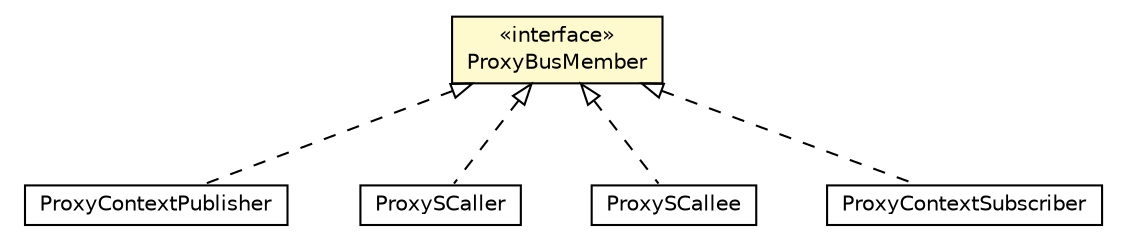 #!/usr/local/bin/dot
#
# Class diagram 
# Generated by UMLGraph version R5_6-24-gf6e263 (http://www.umlgraph.org/)
#

digraph G {
	edge [fontname="Helvetica",fontsize=10,labelfontname="Helvetica",labelfontsize=10];
	node [fontname="Helvetica",fontsize=10,shape=plaintext];
	nodesep=0.25;
	ranksep=0.5;
	// org.universAAL.ri.gateway.proxies.ProxyBusMember
	c22216 [label=<<table title="org.universAAL.ri.gateway.proxies.ProxyBusMember" border="0" cellborder="1" cellspacing="0" cellpadding="2" port="p" bgcolor="lemonChiffon" href="./ProxyBusMember.html">
		<tr><td><table border="0" cellspacing="0" cellpadding="1">
<tr><td align="center" balign="center"> &#171;interface&#187; </td></tr>
<tr><td align="center" balign="center"> ProxyBusMember </td></tr>
		</table></td></tr>
		</table>>, URL="./ProxyBusMember.html", fontname="Helvetica", fontcolor="black", fontsize=10.0];
	// org.universAAL.ri.gateway.proxies.exporting.ProxyContextPublisher
	c22217 [label=<<table title="org.universAAL.ri.gateway.proxies.exporting.ProxyContextPublisher" border="0" cellborder="1" cellspacing="0" cellpadding="2" port="p" href="./exporting/ProxyContextPublisher.html">
		<tr><td><table border="0" cellspacing="0" cellpadding="1">
<tr><td align="center" balign="center"> ProxyContextPublisher </td></tr>
		</table></td></tr>
		</table>>, URL="./exporting/ProxyContextPublisher.html", fontname="Helvetica", fontcolor="black", fontsize=10.0];
	// org.universAAL.ri.gateway.proxies.exporting.ProxySCaller
	c22218 [label=<<table title="org.universAAL.ri.gateway.proxies.exporting.ProxySCaller" border="0" cellborder="1" cellspacing="0" cellpadding="2" port="p" href="./exporting/ProxySCaller.html">
		<tr><td><table border="0" cellspacing="0" cellpadding="1">
<tr><td align="center" balign="center"> ProxySCaller </td></tr>
		</table></td></tr>
		</table>>, URL="./exporting/ProxySCaller.html", fontname="Helvetica", fontcolor="black", fontsize=10.0];
	// org.universAAL.ri.gateway.proxies.importing.ProxySCallee
	c22219 [label=<<table title="org.universAAL.ri.gateway.proxies.importing.ProxySCallee" border="0" cellborder="1" cellspacing="0" cellpadding="2" port="p" href="./importing/ProxySCallee.html">
		<tr><td><table border="0" cellspacing="0" cellpadding="1">
<tr><td align="center" balign="center"> ProxySCallee </td></tr>
		</table></td></tr>
		</table>>, URL="./importing/ProxySCallee.html", fontname="Helvetica", fontcolor="black", fontsize=10.0];
	// org.universAAL.ri.gateway.proxies.importing.ProxyContextSubscriber
	c22220 [label=<<table title="org.universAAL.ri.gateway.proxies.importing.ProxyContextSubscriber" border="0" cellborder="1" cellspacing="0" cellpadding="2" port="p" href="./importing/ProxyContextSubscriber.html">
		<tr><td><table border="0" cellspacing="0" cellpadding="1">
<tr><td align="center" balign="center"> ProxyContextSubscriber </td></tr>
		</table></td></tr>
		</table>>, URL="./importing/ProxyContextSubscriber.html", fontname="Helvetica", fontcolor="black", fontsize=10.0];
	//org.universAAL.ri.gateway.proxies.exporting.ProxyContextPublisher implements org.universAAL.ri.gateway.proxies.ProxyBusMember
	c22216:p -> c22217:p [dir=back,arrowtail=empty,style=dashed];
	//org.universAAL.ri.gateway.proxies.exporting.ProxySCaller implements org.universAAL.ri.gateway.proxies.ProxyBusMember
	c22216:p -> c22218:p [dir=back,arrowtail=empty,style=dashed];
	//org.universAAL.ri.gateway.proxies.importing.ProxySCallee implements org.universAAL.ri.gateway.proxies.ProxyBusMember
	c22216:p -> c22219:p [dir=back,arrowtail=empty,style=dashed];
	//org.universAAL.ri.gateway.proxies.importing.ProxyContextSubscriber implements org.universAAL.ri.gateway.proxies.ProxyBusMember
	c22216:p -> c22220:p [dir=back,arrowtail=empty,style=dashed];
}


